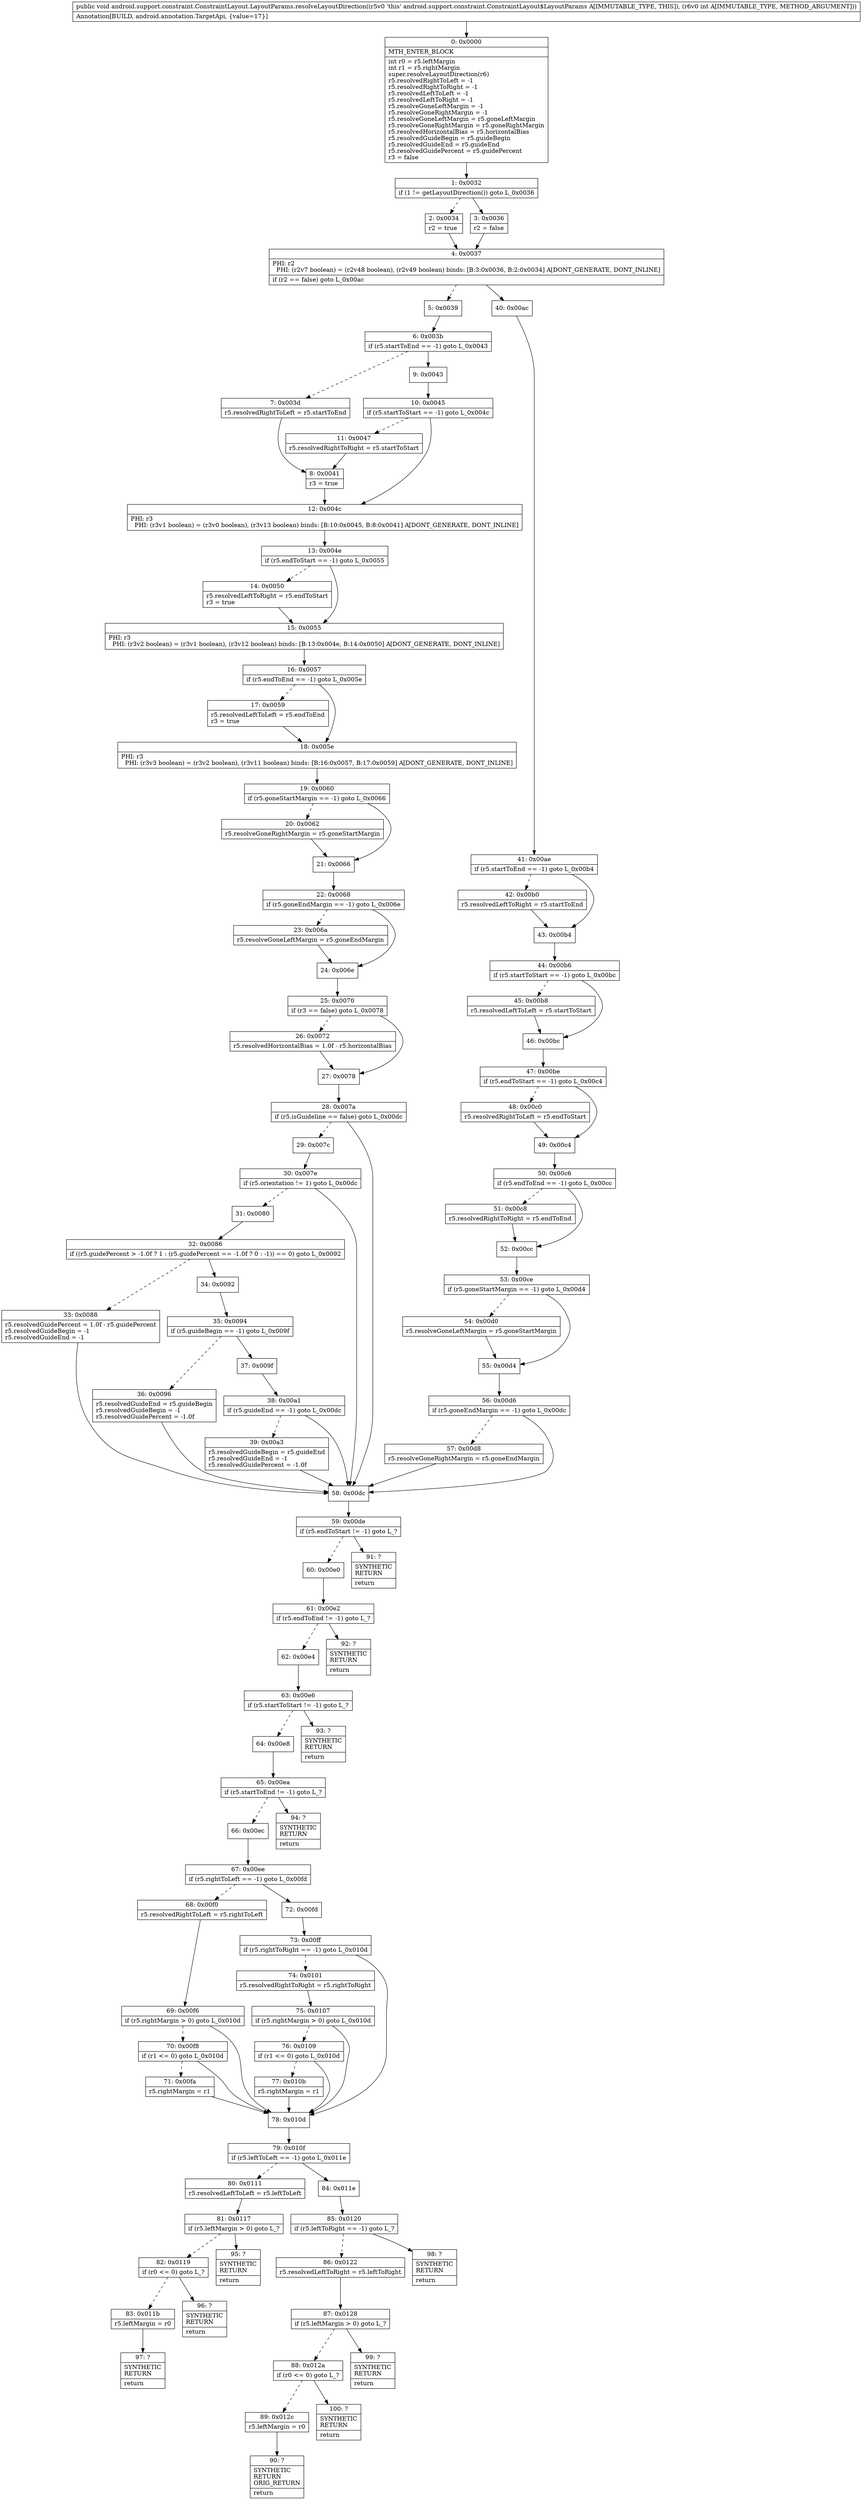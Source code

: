 digraph "CFG forandroid.support.constraint.ConstraintLayout.LayoutParams.resolveLayoutDirection(I)V" {
Node_0 [shape=record,label="{0\:\ 0x0000|MTH_ENTER_BLOCK\l|int r0 = r5.leftMargin\lint r1 = r5.rightMargin\lsuper.resolveLayoutDirection(r6)\lr5.resolvedRightToLeft = \-1\lr5.resolvedRightToRight = \-1\lr5.resolvedLeftToLeft = \-1\lr5.resolvedLeftToRight = \-1\lr5.resolveGoneLeftMargin = \-1\lr5.resolveGoneRightMargin = \-1\lr5.resolveGoneLeftMargin = r5.goneLeftMargin\lr5.resolveGoneRightMargin = r5.goneRightMargin\lr5.resolvedHorizontalBias = r5.horizontalBias\lr5.resolvedGuideBegin = r5.guideBegin\lr5.resolvedGuideEnd = r5.guideEnd\lr5.resolvedGuidePercent = r5.guidePercent\lr3 = false\l}"];
Node_1 [shape=record,label="{1\:\ 0x0032|if (1 != getLayoutDirection()) goto L_0x0036\l}"];
Node_2 [shape=record,label="{2\:\ 0x0034|r2 = true\l}"];
Node_3 [shape=record,label="{3\:\ 0x0036|r2 = false\l}"];
Node_4 [shape=record,label="{4\:\ 0x0037|PHI: r2 \l  PHI: (r2v7 boolean) = (r2v48 boolean), (r2v49 boolean) binds: [B:3:0x0036, B:2:0x0034] A[DONT_GENERATE, DONT_INLINE]\l|if (r2 == false) goto L_0x00ac\l}"];
Node_5 [shape=record,label="{5\:\ 0x0039}"];
Node_6 [shape=record,label="{6\:\ 0x003b|if (r5.startToEnd == \-1) goto L_0x0043\l}"];
Node_7 [shape=record,label="{7\:\ 0x003d|r5.resolvedRightToLeft = r5.startToEnd\l}"];
Node_8 [shape=record,label="{8\:\ 0x0041|r3 = true\l}"];
Node_9 [shape=record,label="{9\:\ 0x0043}"];
Node_10 [shape=record,label="{10\:\ 0x0045|if (r5.startToStart == \-1) goto L_0x004c\l}"];
Node_11 [shape=record,label="{11\:\ 0x0047|r5.resolvedRightToRight = r5.startToStart\l}"];
Node_12 [shape=record,label="{12\:\ 0x004c|PHI: r3 \l  PHI: (r3v1 boolean) = (r3v0 boolean), (r3v13 boolean) binds: [B:10:0x0045, B:8:0x0041] A[DONT_GENERATE, DONT_INLINE]\l}"];
Node_13 [shape=record,label="{13\:\ 0x004e|if (r5.endToStart == \-1) goto L_0x0055\l}"];
Node_14 [shape=record,label="{14\:\ 0x0050|r5.resolvedLeftToRight = r5.endToStart\lr3 = true\l}"];
Node_15 [shape=record,label="{15\:\ 0x0055|PHI: r3 \l  PHI: (r3v2 boolean) = (r3v1 boolean), (r3v12 boolean) binds: [B:13:0x004e, B:14:0x0050] A[DONT_GENERATE, DONT_INLINE]\l}"];
Node_16 [shape=record,label="{16\:\ 0x0057|if (r5.endToEnd == \-1) goto L_0x005e\l}"];
Node_17 [shape=record,label="{17\:\ 0x0059|r5.resolvedLeftToLeft = r5.endToEnd\lr3 = true\l}"];
Node_18 [shape=record,label="{18\:\ 0x005e|PHI: r3 \l  PHI: (r3v3 boolean) = (r3v2 boolean), (r3v11 boolean) binds: [B:16:0x0057, B:17:0x0059] A[DONT_GENERATE, DONT_INLINE]\l}"];
Node_19 [shape=record,label="{19\:\ 0x0060|if (r5.goneStartMargin == \-1) goto L_0x0066\l}"];
Node_20 [shape=record,label="{20\:\ 0x0062|r5.resolveGoneRightMargin = r5.goneStartMargin\l}"];
Node_21 [shape=record,label="{21\:\ 0x0066}"];
Node_22 [shape=record,label="{22\:\ 0x0068|if (r5.goneEndMargin == \-1) goto L_0x006e\l}"];
Node_23 [shape=record,label="{23\:\ 0x006a|r5.resolveGoneLeftMargin = r5.goneEndMargin\l}"];
Node_24 [shape=record,label="{24\:\ 0x006e}"];
Node_25 [shape=record,label="{25\:\ 0x0070|if (r3 == false) goto L_0x0078\l}"];
Node_26 [shape=record,label="{26\:\ 0x0072|r5.resolvedHorizontalBias = 1.0f \- r5.horizontalBias\l}"];
Node_27 [shape=record,label="{27\:\ 0x0078}"];
Node_28 [shape=record,label="{28\:\ 0x007a|if (r5.isGuideline == false) goto L_0x00dc\l}"];
Node_29 [shape=record,label="{29\:\ 0x007c}"];
Node_30 [shape=record,label="{30\:\ 0x007e|if (r5.orientation != 1) goto L_0x00dc\l}"];
Node_31 [shape=record,label="{31\:\ 0x0080}"];
Node_32 [shape=record,label="{32\:\ 0x0086|if ((r5.guidePercent \> \-1.0f ? 1 : (r5.guidePercent == \-1.0f ? 0 : \-1)) == 0) goto L_0x0092\l}"];
Node_33 [shape=record,label="{33\:\ 0x0088|r5.resolvedGuidePercent = 1.0f \- r5.guidePercent\lr5.resolvedGuideBegin = \-1\lr5.resolvedGuideEnd = \-1\l}"];
Node_34 [shape=record,label="{34\:\ 0x0092}"];
Node_35 [shape=record,label="{35\:\ 0x0094|if (r5.guideBegin == \-1) goto L_0x009f\l}"];
Node_36 [shape=record,label="{36\:\ 0x0096|r5.resolvedGuideEnd = r5.guideBegin\lr5.resolvedGuideBegin = \-1\lr5.resolvedGuidePercent = \-1.0f\l}"];
Node_37 [shape=record,label="{37\:\ 0x009f}"];
Node_38 [shape=record,label="{38\:\ 0x00a1|if (r5.guideEnd == \-1) goto L_0x00dc\l}"];
Node_39 [shape=record,label="{39\:\ 0x00a3|r5.resolvedGuideBegin = r5.guideEnd\lr5.resolvedGuideEnd = \-1\lr5.resolvedGuidePercent = \-1.0f\l}"];
Node_40 [shape=record,label="{40\:\ 0x00ac}"];
Node_41 [shape=record,label="{41\:\ 0x00ae|if (r5.startToEnd == \-1) goto L_0x00b4\l}"];
Node_42 [shape=record,label="{42\:\ 0x00b0|r5.resolvedLeftToRight = r5.startToEnd\l}"];
Node_43 [shape=record,label="{43\:\ 0x00b4}"];
Node_44 [shape=record,label="{44\:\ 0x00b6|if (r5.startToStart == \-1) goto L_0x00bc\l}"];
Node_45 [shape=record,label="{45\:\ 0x00b8|r5.resolvedLeftToLeft = r5.startToStart\l}"];
Node_46 [shape=record,label="{46\:\ 0x00bc}"];
Node_47 [shape=record,label="{47\:\ 0x00be|if (r5.endToStart == \-1) goto L_0x00c4\l}"];
Node_48 [shape=record,label="{48\:\ 0x00c0|r5.resolvedRightToLeft = r5.endToStart\l}"];
Node_49 [shape=record,label="{49\:\ 0x00c4}"];
Node_50 [shape=record,label="{50\:\ 0x00c6|if (r5.endToEnd == \-1) goto L_0x00cc\l}"];
Node_51 [shape=record,label="{51\:\ 0x00c8|r5.resolvedRightToRight = r5.endToEnd\l}"];
Node_52 [shape=record,label="{52\:\ 0x00cc}"];
Node_53 [shape=record,label="{53\:\ 0x00ce|if (r5.goneStartMargin == \-1) goto L_0x00d4\l}"];
Node_54 [shape=record,label="{54\:\ 0x00d0|r5.resolveGoneLeftMargin = r5.goneStartMargin\l}"];
Node_55 [shape=record,label="{55\:\ 0x00d4}"];
Node_56 [shape=record,label="{56\:\ 0x00d6|if (r5.goneEndMargin == \-1) goto L_0x00dc\l}"];
Node_57 [shape=record,label="{57\:\ 0x00d8|r5.resolveGoneRightMargin = r5.goneEndMargin\l}"];
Node_58 [shape=record,label="{58\:\ 0x00dc}"];
Node_59 [shape=record,label="{59\:\ 0x00de|if (r5.endToStart != \-1) goto L_?\l}"];
Node_60 [shape=record,label="{60\:\ 0x00e0}"];
Node_61 [shape=record,label="{61\:\ 0x00e2|if (r5.endToEnd != \-1) goto L_?\l}"];
Node_62 [shape=record,label="{62\:\ 0x00e4}"];
Node_63 [shape=record,label="{63\:\ 0x00e6|if (r5.startToStart != \-1) goto L_?\l}"];
Node_64 [shape=record,label="{64\:\ 0x00e8}"];
Node_65 [shape=record,label="{65\:\ 0x00ea|if (r5.startToEnd != \-1) goto L_?\l}"];
Node_66 [shape=record,label="{66\:\ 0x00ec}"];
Node_67 [shape=record,label="{67\:\ 0x00ee|if (r5.rightToLeft == \-1) goto L_0x00fd\l}"];
Node_68 [shape=record,label="{68\:\ 0x00f0|r5.resolvedRightToLeft = r5.rightToLeft\l}"];
Node_69 [shape=record,label="{69\:\ 0x00f6|if (r5.rightMargin \> 0) goto L_0x010d\l}"];
Node_70 [shape=record,label="{70\:\ 0x00f8|if (r1 \<= 0) goto L_0x010d\l}"];
Node_71 [shape=record,label="{71\:\ 0x00fa|r5.rightMargin = r1\l}"];
Node_72 [shape=record,label="{72\:\ 0x00fd}"];
Node_73 [shape=record,label="{73\:\ 0x00ff|if (r5.rightToRight == \-1) goto L_0x010d\l}"];
Node_74 [shape=record,label="{74\:\ 0x0101|r5.resolvedRightToRight = r5.rightToRight\l}"];
Node_75 [shape=record,label="{75\:\ 0x0107|if (r5.rightMargin \> 0) goto L_0x010d\l}"];
Node_76 [shape=record,label="{76\:\ 0x0109|if (r1 \<= 0) goto L_0x010d\l}"];
Node_77 [shape=record,label="{77\:\ 0x010b|r5.rightMargin = r1\l}"];
Node_78 [shape=record,label="{78\:\ 0x010d}"];
Node_79 [shape=record,label="{79\:\ 0x010f|if (r5.leftToLeft == \-1) goto L_0x011e\l}"];
Node_80 [shape=record,label="{80\:\ 0x0111|r5.resolvedLeftToLeft = r5.leftToLeft\l}"];
Node_81 [shape=record,label="{81\:\ 0x0117|if (r5.leftMargin \> 0) goto L_?\l}"];
Node_82 [shape=record,label="{82\:\ 0x0119|if (r0 \<= 0) goto L_?\l}"];
Node_83 [shape=record,label="{83\:\ 0x011b|r5.leftMargin = r0\l}"];
Node_84 [shape=record,label="{84\:\ 0x011e}"];
Node_85 [shape=record,label="{85\:\ 0x0120|if (r5.leftToRight == \-1) goto L_?\l}"];
Node_86 [shape=record,label="{86\:\ 0x0122|r5.resolvedLeftToRight = r5.leftToRight\l}"];
Node_87 [shape=record,label="{87\:\ 0x0128|if (r5.leftMargin \> 0) goto L_?\l}"];
Node_88 [shape=record,label="{88\:\ 0x012a|if (r0 \<= 0) goto L_?\l}"];
Node_89 [shape=record,label="{89\:\ 0x012c|r5.leftMargin = r0\l}"];
Node_90 [shape=record,label="{90\:\ ?|SYNTHETIC\lRETURN\lORIG_RETURN\l|return\l}"];
Node_91 [shape=record,label="{91\:\ ?|SYNTHETIC\lRETURN\l|return\l}"];
Node_92 [shape=record,label="{92\:\ ?|SYNTHETIC\lRETURN\l|return\l}"];
Node_93 [shape=record,label="{93\:\ ?|SYNTHETIC\lRETURN\l|return\l}"];
Node_94 [shape=record,label="{94\:\ ?|SYNTHETIC\lRETURN\l|return\l}"];
Node_95 [shape=record,label="{95\:\ ?|SYNTHETIC\lRETURN\l|return\l}"];
Node_96 [shape=record,label="{96\:\ ?|SYNTHETIC\lRETURN\l|return\l}"];
Node_97 [shape=record,label="{97\:\ ?|SYNTHETIC\lRETURN\l|return\l}"];
Node_98 [shape=record,label="{98\:\ ?|SYNTHETIC\lRETURN\l|return\l}"];
Node_99 [shape=record,label="{99\:\ ?|SYNTHETIC\lRETURN\l|return\l}"];
Node_100 [shape=record,label="{100\:\ ?|SYNTHETIC\lRETURN\l|return\l}"];
MethodNode[shape=record,label="{public void android.support.constraint.ConstraintLayout.LayoutParams.resolveLayoutDirection((r5v0 'this' android.support.constraint.ConstraintLayout$LayoutParams A[IMMUTABLE_TYPE, THIS]), (r6v0 int A[IMMUTABLE_TYPE, METHOD_ARGUMENT]))  | Annotation[BUILD, android.annotation.TargetApi, \{value=17\}]\l}"];
MethodNode -> Node_0;
Node_0 -> Node_1;
Node_1 -> Node_2[style=dashed];
Node_1 -> Node_3;
Node_2 -> Node_4;
Node_3 -> Node_4;
Node_4 -> Node_5[style=dashed];
Node_4 -> Node_40;
Node_5 -> Node_6;
Node_6 -> Node_7[style=dashed];
Node_6 -> Node_9;
Node_7 -> Node_8;
Node_8 -> Node_12;
Node_9 -> Node_10;
Node_10 -> Node_11[style=dashed];
Node_10 -> Node_12;
Node_11 -> Node_8;
Node_12 -> Node_13;
Node_13 -> Node_14[style=dashed];
Node_13 -> Node_15;
Node_14 -> Node_15;
Node_15 -> Node_16;
Node_16 -> Node_17[style=dashed];
Node_16 -> Node_18;
Node_17 -> Node_18;
Node_18 -> Node_19;
Node_19 -> Node_20[style=dashed];
Node_19 -> Node_21;
Node_20 -> Node_21;
Node_21 -> Node_22;
Node_22 -> Node_23[style=dashed];
Node_22 -> Node_24;
Node_23 -> Node_24;
Node_24 -> Node_25;
Node_25 -> Node_26[style=dashed];
Node_25 -> Node_27;
Node_26 -> Node_27;
Node_27 -> Node_28;
Node_28 -> Node_29[style=dashed];
Node_28 -> Node_58;
Node_29 -> Node_30;
Node_30 -> Node_31[style=dashed];
Node_30 -> Node_58;
Node_31 -> Node_32;
Node_32 -> Node_33[style=dashed];
Node_32 -> Node_34;
Node_33 -> Node_58;
Node_34 -> Node_35;
Node_35 -> Node_36[style=dashed];
Node_35 -> Node_37;
Node_36 -> Node_58;
Node_37 -> Node_38;
Node_38 -> Node_39[style=dashed];
Node_38 -> Node_58;
Node_39 -> Node_58;
Node_40 -> Node_41;
Node_41 -> Node_42[style=dashed];
Node_41 -> Node_43;
Node_42 -> Node_43;
Node_43 -> Node_44;
Node_44 -> Node_45[style=dashed];
Node_44 -> Node_46;
Node_45 -> Node_46;
Node_46 -> Node_47;
Node_47 -> Node_48[style=dashed];
Node_47 -> Node_49;
Node_48 -> Node_49;
Node_49 -> Node_50;
Node_50 -> Node_51[style=dashed];
Node_50 -> Node_52;
Node_51 -> Node_52;
Node_52 -> Node_53;
Node_53 -> Node_54[style=dashed];
Node_53 -> Node_55;
Node_54 -> Node_55;
Node_55 -> Node_56;
Node_56 -> Node_57[style=dashed];
Node_56 -> Node_58;
Node_57 -> Node_58;
Node_58 -> Node_59;
Node_59 -> Node_60[style=dashed];
Node_59 -> Node_91;
Node_60 -> Node_61;
Node_61 -> Node_62[style=dashed];
Node_61 -> Node_92;
Node_62 -> Node_63;
Node_63 -> Node_64[style=dashed];
Node_63 -> Node_93;
Node_64 -> Node_65;
Node_65 -> Node_66[style=dashed];
Node_65 -> Node_94;
Node_66 -> Node_67;
Node_67 -> Node_68[style=dashed];
Node_67 -> Node_72;
Node_68 -> Node_69;
Node_69 -> Node_70[style=dashed];
Node_69 -> Node_78;
Node_70 -> Node_71[style=dashed];
Node_70 -> Node_78;
Node_71 -> Node_78;
Node_72 -> Node_73;
Node_73 -> Node_74[style=dashed];
Node_73 -> Node_78;
Node_74 -> Node_75;
Node_75 -> Node_76[style=dashed];
Node_75 -> Node_78;
Node_76 -> Node_77[style=dashed];
Node_76 -> Node_78;
Node_77 -> Node_78;
Node_78 -> Node_79;
Node_79 -> Node_80[style=dashed];
Node_79 -> Node_84;
Node_80 -> Node_81;
Node_81 -> Node_82[style=dashed];
Node_81 -> Node_95;
Node_82 -> Node_83[style=dashed];
Node_82 -> Node_96;
Node_83 -> Node_97;
Node_84 -> Node_85;
Node_85 -> Node_86[style=dashed];
Node_85 -> Node_98;
Node_86 -> Node_87;
Node_87 -> Node_88[style=dashed];
Node_87 -> Node_99;
Node_88 -> Node_89[style=dashed];
Node_88 -> Node_100;
Node_89 -> Node_90;
}

